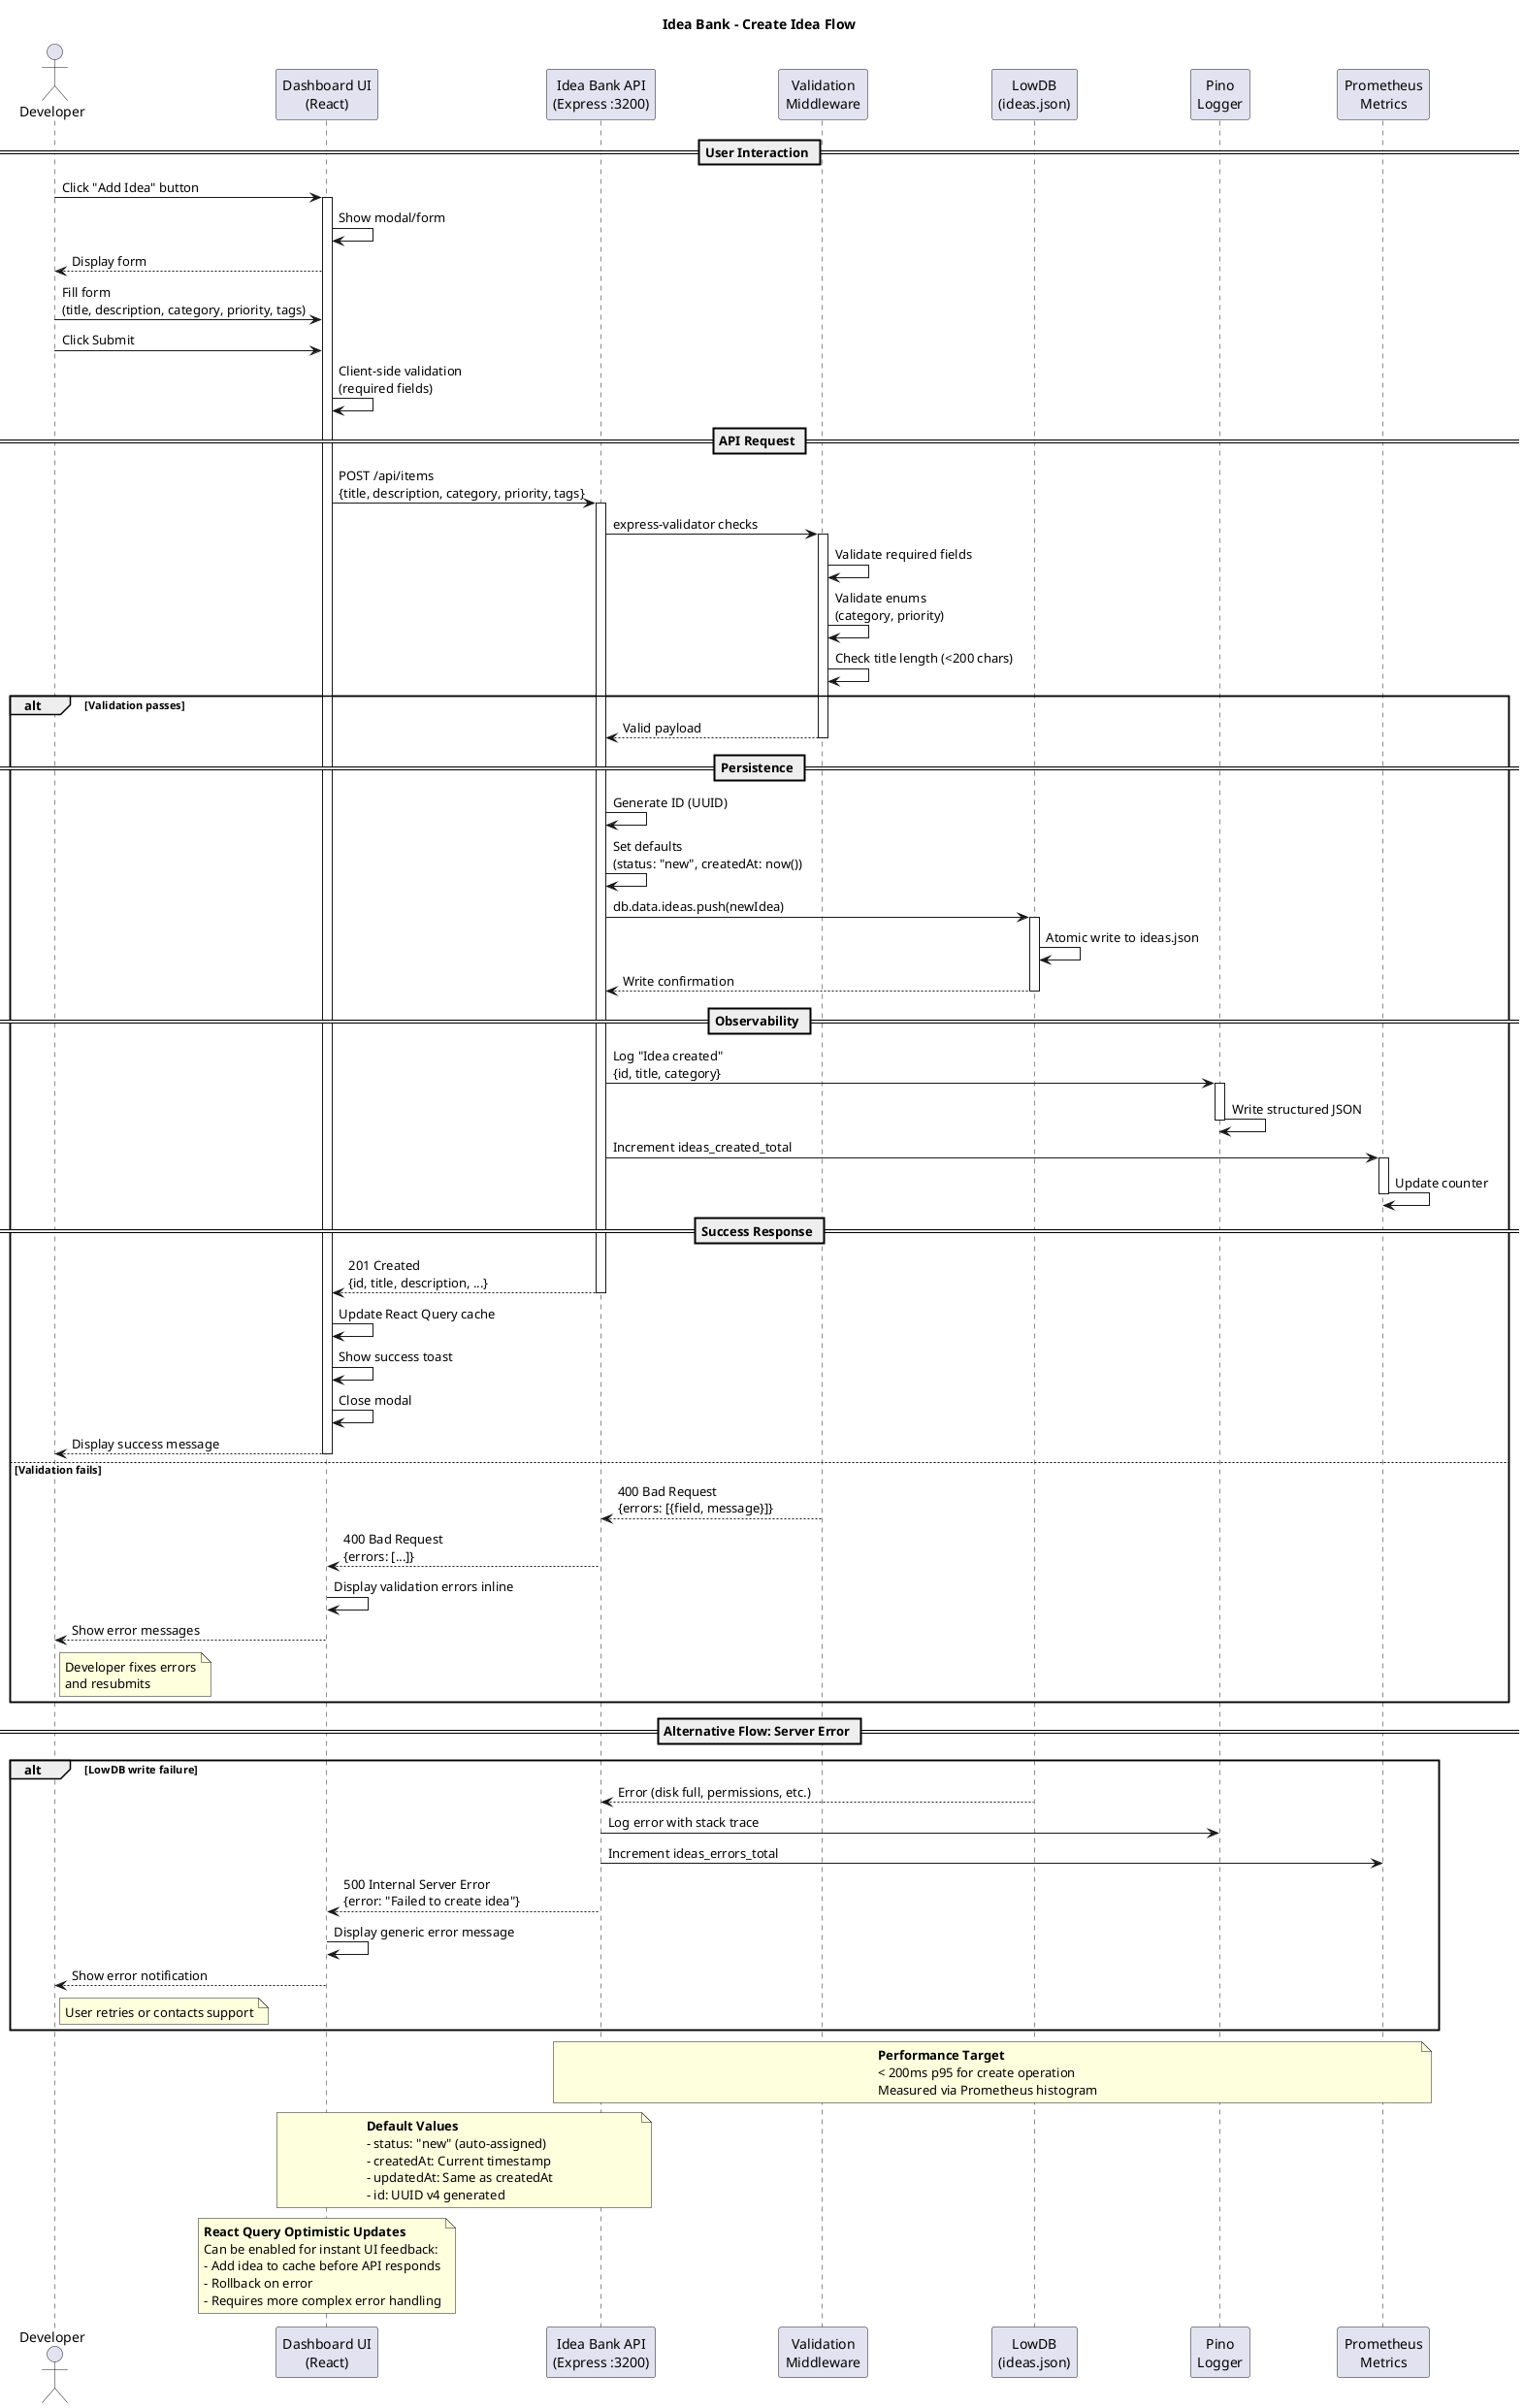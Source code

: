 @startuml
title Idea Bank - Create Idea Flow

actor Developer
participant "Dashboard UI\n(React)" as UI
participant "Idea Bank API\n(Express :3200)" as API
participant "Validation\nMiddleware" as Validation
participant "LowDB\n(ideas.json)" as LowDB
participant "Pino\nLogger" as Logger
participant "Prometheus\nMetrics" as Metrics

== User Interaction ==
Developer -> UI : Click "Add Idea" button
activate UI
UI -> UI : Show modal/form
UI --> Developer : Display form

Developer -> UI : Fill form\n(title, description, category, priority, tags)
Developer -> UI : Click Submit
UI -> UI : Client-side validation\n(required fields)

== API Request ==
UI -> API : POST /api/items\n{title, description, category, priority, tags}
activate API

API -> Validation : express-validator checks
activate Validation

Validation -> Validation : Validate required fields
Validation -> Validation : Validate enums\n(category, priority)
Validation -> Validation : Check title length (<200 chars)

alt Validation passes
  Validation --> API : Valid payload
  deactivate Validation
  
  == Persistence ==
  API -> API : Generate ID (UUID)
  API -> API : Set defaults\n(status: "new", createdAt: now())
  API -> LowDB : db.data.ideas.push(newIdea)
  activate LowDB
  
  LowDB -> LowDB : Atomic write to ideas.json
  LowDB --> API : Write confirmation
  deactivate LowDB
  
  == Observability ==
  API -> Logger : Log "Idea created"\n{id, title, category}
  activate Logger
  Logger -> Logger : Write structured JSON
  deactivate Logger
  
  API -> Metrics : Increment ideas_created_total
  activate Metrics
  Metrics -> Metrics : Update counter
  deactivate Metrics
  
  == Success Response ==
  API --> UI : 201 Created\n{id, title, description, ...}
  deactivate API
  
  UI -> UI : Update React Query cache
  UI -> UI : Show success toast
  UI -> UI : Close modal
  UI --> Developer : Display success message
  deactivate UI

else Validation fails
  Validation --> API : 400 Bad Request\n{errors: [{field, message}]}
  deactivate Validation
  
  API --> UI : 400 Bad Request\n{errors: [...]}
  deactivate API
  
  UI -> UI : Display validation errors inline
  UI --> Developer : Show error messages
  deactivate UI
  
  note right of Developer
    Developer fixes errors
    and resubmits
  end note
end

== Alternative Flow: Server Error ==
alt LowDB write failure
  LowDB --> API : Error (disk full, permissions, etc.)
  
  API -> Logger : Log error with stack trace
  API -> Metrics : Increment ideas_errors_total
  API --> UI : 500 Internal Server Error\n{error: "Failed to create idea"}
  
  UI -> UI : Display generic error message
  UI --> Developer : Show error notification
  
  note right of Developer
    User retries or contacts support
  end note
end

note over API, Metrics
  **Performance Target**
  < 200ms p95 for create operation
  Measured via Prometheus histogram
end note

note over UI, API
  **Default Values**
  - status: "new" (auto-assigned)
  - createdAt: Current timestamp
  - updatedAt: Same as createdAt
  - id: UUID v4 generated
end note

note over UI
  **React Query Optimistic Updates**
  Can be enabled for instant UI feedback:
  - Add idea to cache before API responds
  - Rollback on error
  - Requires more complex error handling
end note

@enduml
